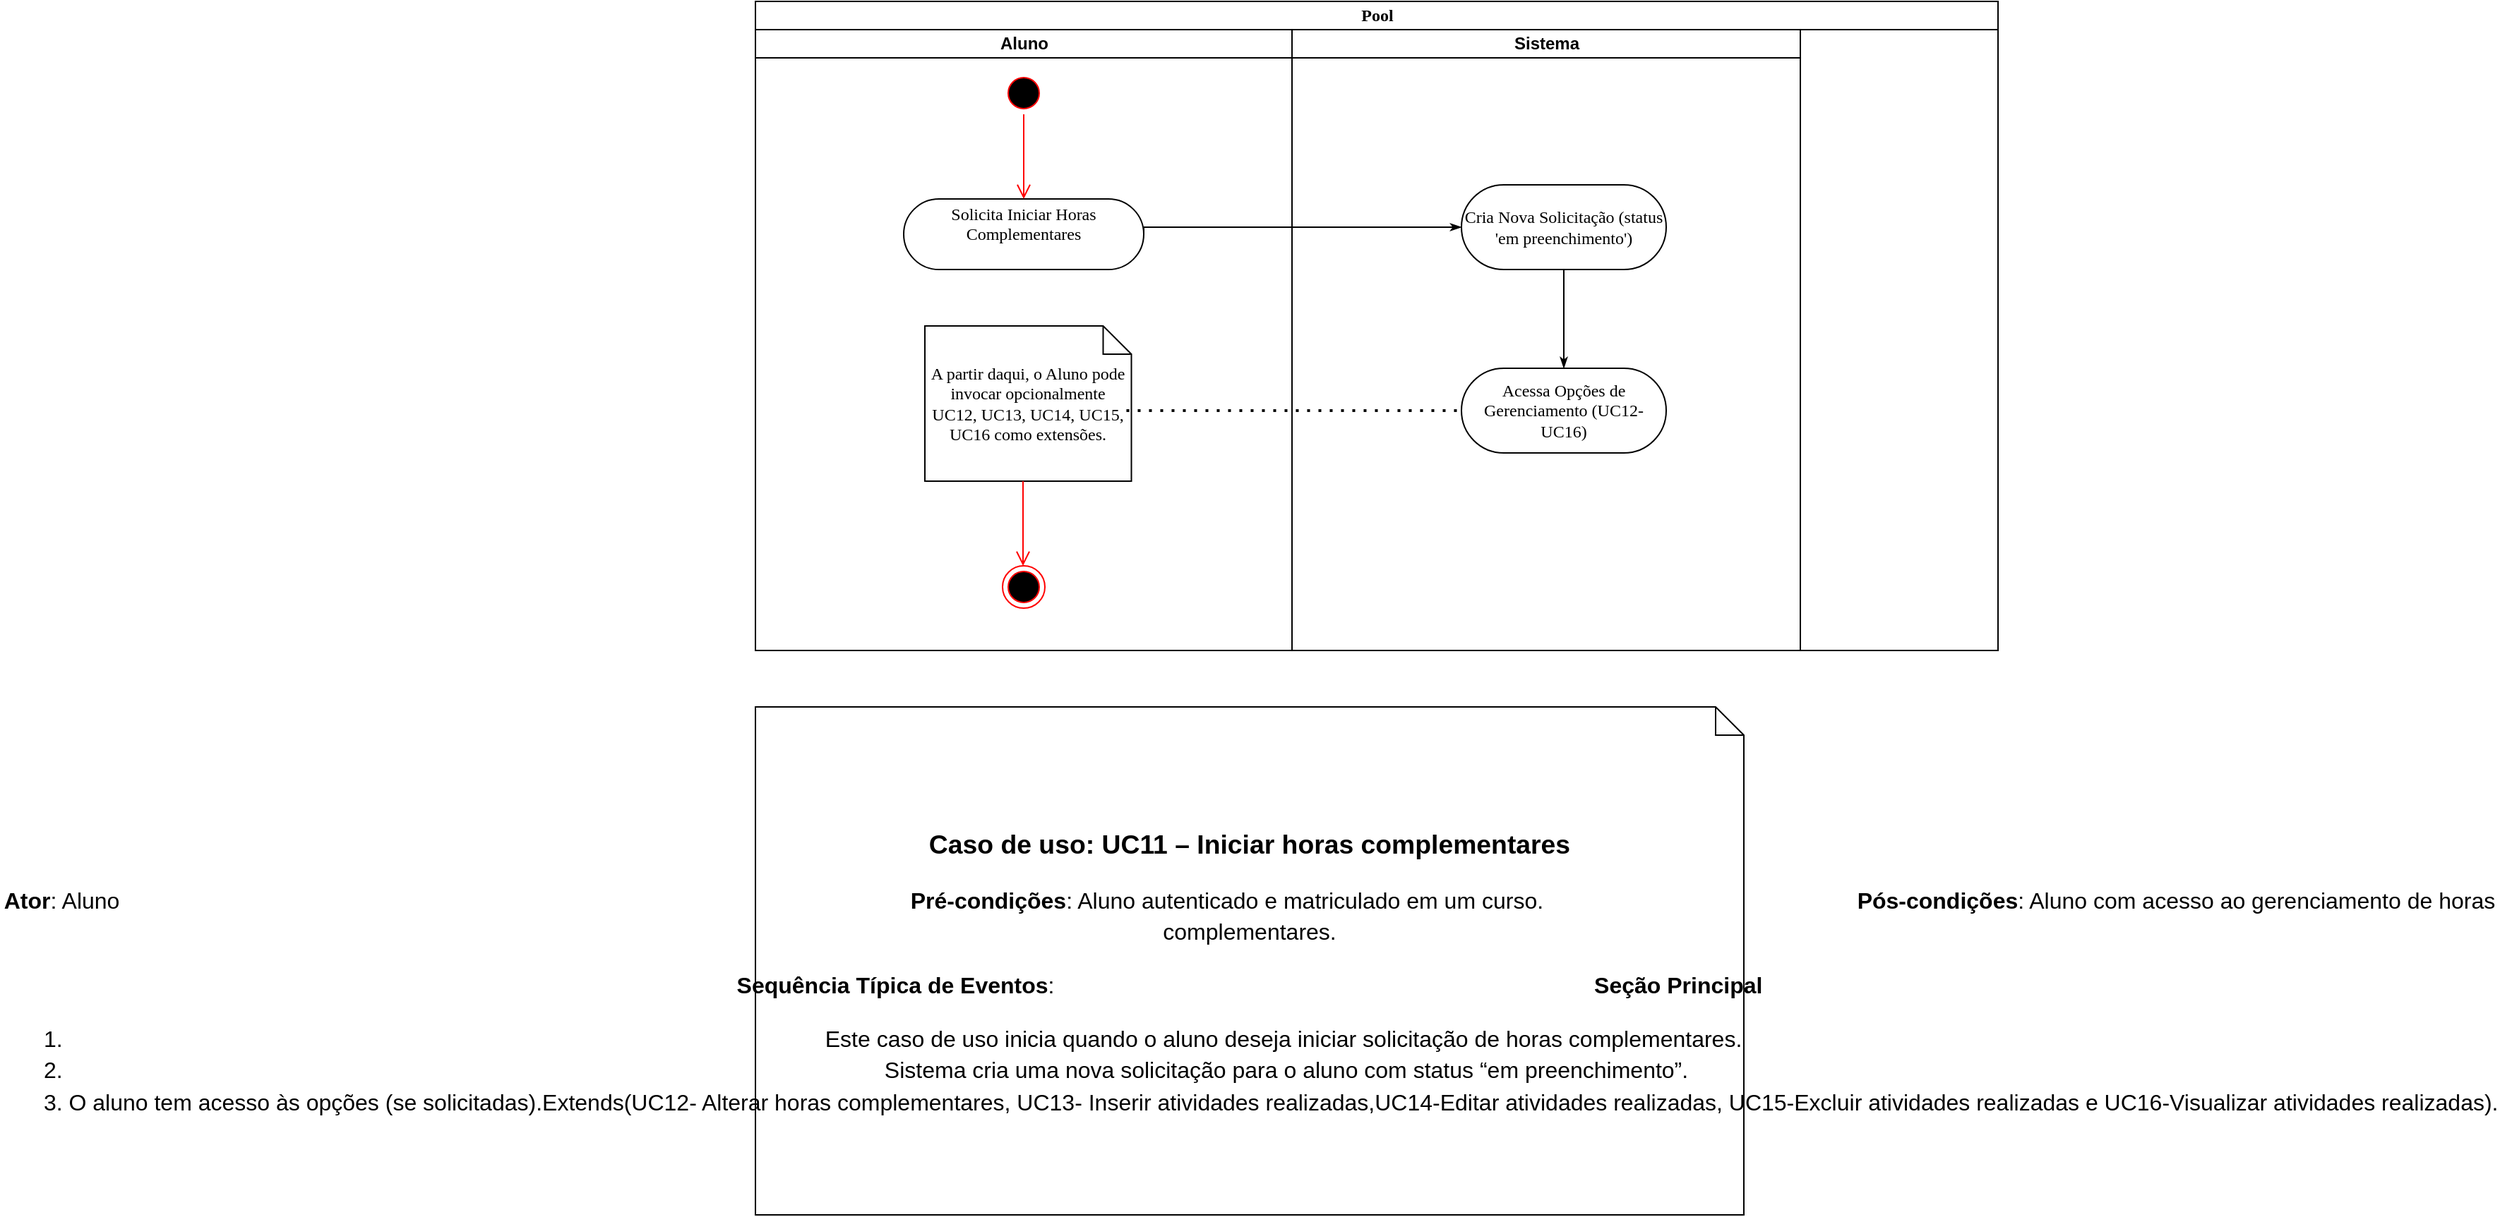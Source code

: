 <mxfile version="27.0.4">
  <diagram name="Page-1" id="cS6NjFP9dOyBS3W6wzf8">
    <mxGraphModel dx="1418" dy="760" grid="1" gridSize="10" guides="1" tooltips="1" connect="1" arrows="1" fold="1" page="1" pageScale="1" pageWidth="827" pageHeight="1169" math="0" shadow="0">
      <root>
        <mxCell id="0" />
        <mxCell id="1" parent="0" />
        <mxCell id="P4VmMy1PI9ce1YET_8W7-21" value="Pool" style="swimlane;html=1;childLayout=stackLayout;startSize=20;rounded=0;shadow=0;comic=0;labelBackgroundColor=none;strokeWidth=1;fontFamily=Verdana;fontSize=12;align=center;" vertex="1" parent="1">
          <mxGeometry x="20" y="20" width="880" height="460" as="geometry">
            <mxRectangle x="20" y="20" width="70" height="30" as="alternateBounds" />
          </mxGeometry>
        </mxCell>
        <mxCell id="P4VmMy1PI9ce1YET_8W7-83" style="edgeStyle=orthogonalEdgeStyle;rounded=0;html=1;labelBackgroundColor=none;startArrow=none;startFill=0;startSize=5;endArrow=classicThin;endFill=1;endSize=5;jettySize=auto;orthogonalLoop=1;strokeWidth=1;fontFamily=Verdana;fontSize=12;exitX=1;exitY=0.5;exitDx=0;exitDy=0;entryX=0;entryY=0.5;entryDx=0;entryDy=0;" edge="1" parent="P4VmMy1PI9ce1YET_8W7-21" source="P4VmMy1PI9ce1YET_8W7-50" target="P4VmMy1PI9ce1YET_8W7-52">
          <mxGeometry relative="1" as="geometry">
            <Array as="points">
              <mxPoint x="275" y="160" />
            </Array>
            <mxPoint x="210" y="250" as="sourcePoint" />
            <mxPoint x="380" y="250" as="targetPoint" />
          </mxGeometry>
        </mxCell>
        <mxCell id="P4VmMy1PI9ce1YET_8W7-47" value="Aluno" style="swimlane;html=1;startSize=20;" vertex="1" parent="P4VmMy1PI9ce1YET_8W7-21">
          <mxGeometry y="20" width="380" height="440" as="geometry" />
        </mxCell>
        <mxCell id="P4VmMy1PI9ce1YET_8W7-50" value="Solicita Iniciar Horas Complementares&lt;div&gt;&lt;br&gt;&lt;/div&gt;" style="rounded=1;whiteSpace=wrap;html=1;shadow=0;comic=0;labelBackgroundColor=none;strokeWidth=1;fontFamily=Verdana;fontSize=12;align=center;arcSize=50;" vertex="1" parent="P4VmMy1PI9ce1YET_8W7-47">
          <mxGeometry x="105" y="120" width="170" height="50" as="geometry" />
        </mxCell>
        <mxCell id="P4VmMy1PI9ce1YET_8W7-70" value="A partir daqui, o Aluno pode invocar opcionalmente UC12, UC13, UC14, UC15, UC16 como extensões." style="shape=note;whiteSpace=wrap;html=1;rounded=0;shadow=0;comic=0;labelBackgroundColor=none;strokeWidth=1;fontFamily=Verdana;fontSize=12;align=center;size=20;" vertex="1" parent="P4VmMy1PI9ce1YET_8W7-47">
          <mxGeometry x="120" y="210" width="146.25" height="110" as="geometry" />
        </mxCell>
        <mxCell id="P4VmMy1PI9ce1YET_8W7-87" value="" style="ellipse;html=1;shape=startState;fillColor=#000000;strokeColor=#ff0000;" vertex="1" parent="P4VmMy1PI9ce1YET_8W7-47">
          <mxGeometry x="175" y="30" width="30" height="30" as="geometry" />
        </mxCell>
        <mxCell id="P4VmMy1PI9ce1YET_8W7-88" value="" style="edgeStyle=orthogonalEdgeStyle;html=1;verticalAlign=bottom;endArrow=open;endSize=8;strokeColor=#ff0000;rounded=0;entryX=0.5;entryY=0;entryDx=0;entryDy=0;" edge="1" source="P4VmMy1PI9ce1YET_8W7-87" parent="P4VmMy1PI9ce1YET_8W7-47" target="P4VmMy1PI9ce1YET_8W7-50">
          <mxGeometry relative="1" as="geometry">
            <mxPoint x="185.63" y="130" as="targetPoint" />
          </mxGeometry>
        </mxCell>
        <mxCell id="P4VmMy1PI9ce1YET_8W7-89" value="" style="ellipse;html=1;shape=endState;fillColor=#000000;strokeColor=#ff0000;" vertex="1" parent="P4VmMy1PI9ce1YET_8W7-47">
          <mxGeometry x="175" y="380" width="30" height="30" as="geometry" />
        </mxCell>
        <mxCell id="P4VmMy1PI9ce1YET_8W7-90" value="" style="edgeStyle=orthogonalEdgeStyle;html=1;verticalAlign=bottom;endArrow=open;endSize=8;strokeColor=#ff0000;rounded=0;entryX=0.5;entryY=0;entryDx=0;entryDy=0;" edge="1" parent="P4VmMy1PI9ce1YET_8W7-47">
          <mxGeometry relative="1" as="geometry">
            <mxPoint x="189.5" y="380" as="targetPoint" />
            <mxPoint x="189.5" y="320" as="sourcePoint" />
          </mxGeometry>
        </mxCell>
        <mxCell id="P4VmMy1PI9ce1YET_8W7-22" value="Sistema" style="swimlane;html=1;startSize=20;" vertex="1" parent="P4VmMy1PI9ce1YET_8W7-21">
          <mxGeometry x="380" y="20" width="360" height="440" as="geometry" />
        </mxCell>
        <mxCell id="P4VmMy1PI9ce1YET_8W7-52" value="Cria Nova Solicitação (status &#39;em preenchimento&#39;)" style="rounded=1;whiteSpace=wrap;html=1;shadow=0;comic=0;labelBackgroundColor=none;strokeWidth=1;fontFamily=Verdana;fontSize=12;align=center;arcSize=50;" vertex="1" parent="P4VmMy1PI9ce1YET_8W7-22">
          <mxGeometry x="120" y="110" width="145" height="60" as="geometry" />
        </mxCell>
        <mxCell id="P4VmMy1PI9ce1YET_8W7-84" value="Acessa Opções de Gerenciamento (UC12-UC16)" style="rounded=1;whiteSpace=wrap;html=1;shadow=0;comic=0;labelBackgroundColor=none;strokeWidth=1;fontFamily=Verdana;fontSize=12;align=center;arcSize=50;" vertex="1" parent="P4VmMy1PI9ce1YET_8W7-22">
          <mxGeometry x="120" y="240" width="145" height="60" as="geometry" />
        </mxCell>
        <mxCell id="P4VmMy1PI9ce1YET_8W7-85" style="edgeStyle=orthogonalEdgeStyle;rounded=0;html=1;labelBackgroundColor=none;startArrow=none;startFill=0;startSize=5;endArrow=classicThin;endFill=1;endSize=5;jettySize=auto;orthogonalLoop=1;strokeWidth=1;fontFamily=Verdana;fontSize=12;exitX=0.5;exitY=1;exitDx=0;exitDy=0;entryX=0.5;entryY=0;entryDx=0;entryDy=0;" edge="1" parent="P4VmMy1PI9ce1YET_8W7-22" source="P4VmMy1PI9ce1YET_8W7-52" target="P4VmMy1PI9ce1YET_8W7-84">
          <mxGeometry relative="1" as="geometry">
            <Array as="points">
              <mxPoint x="193" y="230" />
              <mxPoint x="193" y="230" />
            </Array>
            <mxPoint x="-95" y="155" as="sourcePoint" />
            <mxPoint x="130" y="150" as="targetPoint" />
          </mxGeometry>
        </mxCell>
        <mxCell id="P4VmMy1PI9ce1YET_8W7-86" value="" style="endArrow=none;dashed=1;html=1;dashPattern=1 3;strokeWidth=2;rounded=0;entryX=0;entryY=0.5;entryDx=0;entryDy=0;exitX=0.976;exitY=0.545;exitDx=0;exitDy=0;exitPerimeter=0;" edge="1" parent="P4VmMy1PI9ce1YET_8W7-21" source="P4VmMy1PI9ce1YET_8W7-70" target="P4VmMy1PI9ce1YET_8W7-84">
          <mxGeometry width="50" height="50" relative="1" as="geometry">
            <mxPoint x="370" y="230" as="sourcePoint" />
            <mxPoint x="420" y="180" as="targetPoint" />
          </mxGeometry>
        </mxCell>
        <mxCell id="P4VmMy1PI9ce1YET_8W7-91" value="&lt;span id=&quot;docs-internal-guid-f64b7c2f-7fff-9491-d7ce-2367aee463fa&quot;&gt;&lt;p style=&quot;line-height:1.38;margin-top:12pt;margin-bottom:0pt;&quot; dir=&quot;ltr&quot;&gt;&lt;span style=&quot;font-size: 14pt; font-family: Arial, sans-serif; color: rgb(0, 0, 0); background-color: transparent; font-weight: 700; font-variant-numeric: normal; font-variant-east-asian: normal; font-variant-alternates: normal; font-variant-position: normal; font-variant-emoji: normal; vertical-align: baseline; white-space-collapse: preserve;&quot;&gt;Caso de uso: UC11 – Iniciar horas complementares&lt;/span&gt;&lt;/p&gt;&lt;p style=&quot;line-height:1.38;margin-top:12pt;margin-bottom:0pt;&quot; dir=&quot;ltr&quot;&gt;&lt;span style=&quot;font-size: 12pt; font-family: Arial, sans-serif; color: rgb(0, 0, 0); background-color: transparent; font-weight: 700; font-variant-numeric: normal; font-variant-east-asian: normal; font-variant-alternates: normal; font-variant-position: normal; font-variant-emoji: normal; vertical-align: baseline; white-space-collapse: preserve;&quot;&gt;Ator&lt;/span&gt;&lt;span style=&quot;font-size: 12pt; font-family: Arial, sans-serif; color: rgb(0, 0, 0); background-color: transparent; font-variant-numeric: normal; font-variant-east-asian: normal; font-variant-alternates: normal; font-variant-position: normal; font-variant-emoji: normal; vertical-align: baseline; white-space-collapse: preserve;&quot;&gt;: Aluno&amp;nbsp; &amp;nbsp; &amp;nbsp; &amp;nbsp; &amp;nbsp; &amp;nbsp; &amp;nbsp; &amp;nbsp; &amp;nbsp; &amp;nbsp; &amp;nbsp; &amp;nbsp; &amp;nbsp; &amp;nbsp; &amp;nbsp; &amp;nbsp; &amp;nbsp; &amp;nbsp; &amp;nbsp; &amp;nbsp; &amp;nbsp; &amp;nbsp; &amp;nbsp; &amp;nbsp; &amp;nbsp; &amp;nbsp; &amp;nbsp; &amp;nbsp; &amp;nbsp; &amp;nbsp; &amp;nbsp; &amp;nbsp; &amp;nbsp; &amp;nbsp; &amp;nbsp; &amp;nbsp; &amp;nbsp; &amp;nbsp; &amp;nbsp; &amp;nbsp; &amp;nbsp; &amp;nbsp; &amp;nbsp; &amp;nbsp; &amp;nbsp; &amp;nbsp; &amp;nbsp; &amp;nbsp; &amp;nbsp; &amp;nbsp; &amp;nbsp; &amp;nbsp; &amp;nbsp; &amp;nbsp; &amp;nbsp; &amp;nbsp; &amp;nbsp; &amp;nbsp; &amp;nbsp; &amp;nbsp; &amp;nbsp; &amp;nbsp; &amp;nbsp; &lt;/span&gt;&lt;span style=&quot;font-size: 12pt; font-family: Arial, sans-serif; color: rgb(0, 0, 0); background-color: transparent; font-weight: 700; font-variant-numeric: normal; font-variant-east-asian: normal; font-variant-alternates: normal; font-variant-position: normal; font-variant-emoji: normal; vertical-align: baseline; white-space-collapse: preserve;&quot;&gt;Pré-condições&lt;/span&gt;&lt;span style=&quot;font-size: 12pt; font-family: Arial, sans-serif; color: rgb(0, 0, 0); background-color: transparent; font-variant-numeric: normal; font-variant-east-asian: normal; font-variant-alternates: normal; font-variant-position: normal; font-variant-emoji: normal; vertical-align: baseline; white-space-collapse: preserve;&quot;&gt;: Aluno autenticado e matriculado em um curso.&amp;nbsp; &amp;nbsp; &amp;nbsp; &amp;nbsp; &amp;nbsp; &amp;nbsp; &amp;nbsp; &amp;nbsp; &amp;nbsp; &amp;nbsp; &amp;nbsp; &amp;nbsp; &amp;nbsp; &amp;nbsp; &amp;nbsp; &amp;nbsp; &amp;nbsp; &amp;nbsp; &amp;nbsp; &amp;nbsp; &amp;nbsp; &amp;nbsp; &amp;nbsp; &amp;nbsp; &amp;nbsp; &lt;/span&gt;&lt;span style=&quot;font-size: 12pt; font-family: Arial, sans-serif; color: rgb(0, 0, 0); background-color: transparent; font-weight: 700; font-variant-numeric: normal; font-variant-east-asian: normal; font-variant-alternates: normal; font-variant-position: normal; font-variant-emoji: normal; vertical-align: baseline; white-space-collapse: preserve;&quot;&gt;Pós-condições&lt;/span&gt;&lt;span style=&quot;font-size: 12pt; font-family: Arial, sans-serif; color: rgb(0, 0, 0); background-color: transparent; font-variant-numeric: normal; font-variant-east-asian: normal; font-variant-alternates: normal; font-variant-position: normal; font-variant-emoji: normal; vertical-align: baseline; white-space-collapse: preserve;&quot;&gt;: Aluno com acesso ao gerenciamento de horas complementares.&lt;/span&gt;&lt;/p&gt;&lt;p style=&quot;line-height:1.38;margin-top:12pt;margin-bottom:12pt;&quot; dir=&quot;ltr&quot;&gt;&lt;span style=&quot;font-size: 12pt; font-family: Arial, sans-serif; color: rgb(0, 0, 0); background-color: transparent; font-weight: 700; font-variant-numeric: normal; font-variant-east-asian: normal; font-variant-alternates: normal; font-variant-position: normal; font-variant-emoji: normal; vertical-align: baseline; white-space-collapse: preserve;&quot;&gt;Sequência Típica de Eventos&lt;/span&gt;&lt;span style=&quot;font-size: 12pt; font-family: Arial, sans-serif; color: rgb(0, 0, 0); background-color: transparent; font-variant-numeric: normal; font-variant-east-asian: normal; font-variant-alternates: normal; font-variant-position: normal; font-variant-emoji: normal; vertical-align: baseline; white-space-collapse: preserve;&quot;&gt;:&amp;nbsp; &amp;nbsp; &amp;nbsp; &amp;nbsp; &amp;nbsp; &amp;nbsp; &amp;nbsp; &amp;nbsp; &amp;nbsp; &amp;nbsp; &amp;nbsp; &amp;nbsp; &amp;nbsp; &amp;nbsp; &amp;nbsp; &amp;nbsp; &amp;nbsp; &amp;nbsp; &amp;nbsp; &amp;nbsp; &amp;nbsp; &amp;nbsp; &amp;nbsp; &amp;nbsp; &amp;nbsp; &amp;nbsp; &amp;nbsp; &amp;nbsp; &amp;nbsp; &amp;nbsp; &amp;nbsp; &amp;nbsp; &amp;nbsp; &amp;nbsp; &amp;nbsp; &amp;nbsp; &amp;nbsp; &amp;nbsp; &amp;nbsp; &amp;nbsp; &amp;nbsp; &amp;nbsp; &amp;nbsp; &lt;/span&gt;&lt;span style=&quot;font-size: 12pt; font-family: Arial, sans-serif; color: rgb(0, 0, 0); background-color: transparent; font-weight: 700; font-variant-numeric: normal; font-variant-east-asian: normal; font-variant-alternates: normal; font-variant-position: normal; font-variant-emoji: normal; vertical-align: baseline; white-space-collapse: preserve;&quot;&gt;Seção Principal&lt;/span&gt;&lt;/p&gt;&lt;ol style=&quot;margin-top:0;margin-bottom:0;padding-inline-start:48px;&quot;&gt;&lt;li aria-level=&quot;1&quot; style=&quot;list-style-type: decimal; font-size: 12pt; font-family: Arial, sans-serif; color: rgb(0, 0, 0); background-color: transparent; font-variant-numeric: normal; font-variant-east-asian: normal; font-variant-alternates: normal; font-variant-position: normal; font-variant-emoji: normal; vertical-align: baseline; white-space: pre;&quot; dir=&quot;ltr&quot;&gt;&lt;p role=&quot;presentation&quot; style=&quot;line-height:1.38;margin-top:12pt;margin-bottom:0pt;&quot; dir=&quot;ltr&quot;&gt;&lt;span style=&quot;font-size: 12pt; background-color: transparent; font-variant-numeric: normal; font-variant-east-asian: normal; font-variant-alternates: normal; font-variant-position: normal; font-variant-emoji: normal; vertical-align: baseline; text-wrap-mode: wrap;&quot;&gt;Este caso de uso inicia quando o aluno deseja iniciar solicitação de horas complementares.&lt;/span&gt;&lt;/p&gt;&lt;/li&gt;&lt;li aria-level=&quot;1&quot; style=&quot;list-style-type: decimal; font-size: 12pt; font-family: Arial, sans-serif; color: rgb(0, 0, 0); background-color: transparent; font-variant-numeric: normal; font-variant-east-asian: normal; font-variant-alternates: normal; font-variant-position: normal; font-variant-emoji: normal; vertical-align: baseline; white-space: pre;&quot; dir=&quot;ltr&quot;&gt;&lt;p role=&quot;presentation&quot; style=&quot;line-height:1.38;margin-top:0pt;margin-bottom:0pt;&quot; dir=&quot;ltr&quot;&gt;&lt;span style=&quot;font-size: 12pt; font-family: &amp;quot;Times New Roman&amp;quot;, serif; background-color: transparent; font-variant-numeric: normal; font-variant-east-asian: normal; font-variant-alternates: normal; font-variant-position: normal; font-variant-emoji: normal; vertical-align: baseline; text-wrap-mode: wrap;&quot;&gt;&amp;nbsp;&lt;/span&gt;&lt;span style=&quot;font-size: 12pt; background-color: transparent; font-variant-numeric: normal; font-variant-east-asian: normal; font-variant-alternates: normal; font-variant-position: normal; font-variant-emoji: normal; vertical-align: baseline; text-wrap-mode: wrap;&quot;&gt;Sistema cria uma nova solicitação para o aluno com status “em preenchimento”.&lt;/span&gt;&lt;/p&gt;&lt;/li&gt;&lt;li aria-level=&quot;1&quot; style=&quot;list-style-type: decimal; font-size: 12pt; font-family: Arial, sans-serif; color: rgb(0, 0, 0); background-color: transparent; font-variant-numeric: normal; font-variant-east-asian: normal; font-variant-alternates: normal; font-variant-position: normal; font-variant-emoji: normal; vertical-align: baseline; white-space: pre;&quot; dir=&quot;ltr&quot;&gt;&lt;p role=&quot;presentation&quot; style=&quot;line-height:1.38;margin-top:0pt;margin-bottom:0pt;&quot; dir=&quot;ltr&quot;&gt;&lt;span style=&quot;font-size: 12pt; background-color: transparent; font-variant-numeric: normal; font-variant-east-asian: normal; font-variant-alternates: normal; font-variant-position: normal; font-variant-emoji: normal; vertical-align: baseline; text-wrap-mode: wrap;&quot;&gt;O aluno tem acesso às opções (se solicitadas).Extends(UC12- Alterar horas complementares, UC13- Inserir atividades realizadas,UC14-Editar atividades realizadas, UC15-Excluir atividades realizadas e UC16-Visualizar atividades realizadas).&lt;/span&gt;&lt;/p&gt;&lt;/li&gt;&lt;/ol&gt;&lt;/span&gt;" style="shape=note;whiteSpace=wrap;html=1;rounded=0;shadow=0;comic=0;labelBackgroundColor=none;strokeWidth=1;fontFamily=Verdana;fontSize=12;align=center;size=20;" vertex="1" parent="1">
          <mxGeometry x="20" y="520" width="700" height="360" as="geometry" />
        </mxCell>
      </root>
    </mxGraphModel>
  </diagram>
</mxfile>
